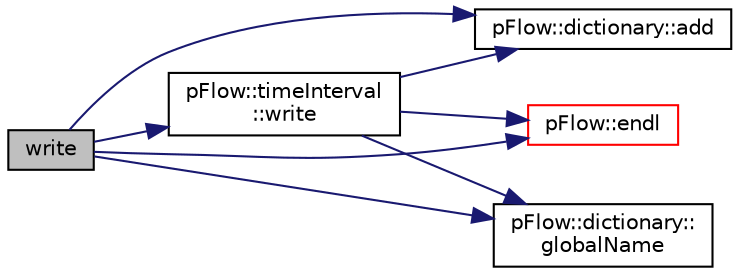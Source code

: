 digraph "write"
{
 // LATEX_PDF_SIZE
  edge [fontname="Helvetica",fontsize="10",labelfontname="Helvetica",labelfontsize="10"];
  node [fontname="Helvetica",fontsize="10",shape=record];
  rankdir="LR";
  Node1 [label="write",height=0.2,width=0.4,color="black", fillcolor="grey75", style="filled", fontcolor="black",tooltip=" "];
  Node1 -> Node2 [color="midnightblue",fontsize="10",style="solid",fontname="Helvetica"];
  Node2 [label="pFlow::dictionary::add",height=0.2,width=0.4,color="black", fillcolor="white", style="filled",URL="$classpFlow_1_1dictionary.html#a6ae2ea14b8b5e5661c2f207aae2d4bdc",tooltip="add a float dataEntry"];
  Node1 -> Node3 [color="midnightblue",fontsize="10",style="solid",fontname="Helvetica"];
  Node3 [label="pFlow::endl",height=0.2,width=0.4,color="red", fillcolor="white", style="filled",URL="$namespacepFlow.html#aba8f0c455a3fdb4b05ad33a25b13b189",tooltip="Add newline and flush stream."];
  Node1 -> Node5 [color="midnightblue",fontsize="10",style="solid",fontname="Helvetica"];
  Node5 [label="pFlow::dictionary::\lglobalName",height=0.2,width=0.4,color="black", fillcolor="white", style="filled",URL="$classpFlow_1_1dictionary.html#a85c3c1fce0c14d36030092df2f27b632",tooltip="global name of entry, separated with dots"];
  Node1 -> Node6 [color="midnightblue",fontsize="10",style="solid",fontname="Helvetica"];
  Node6 [label="pFlow::timeInterval\l::write",height=0.2,width=0.4,color="black", fillcolor="white", style="filled",URL="$classpFlow_1_1timeInterval.html#a279dae2ee3345fbb2b31e5af9ec0a5b4",tooltip=" "];
  Node6 -> Node2 [color="midnightblue",fontsize="10",style="solid",fontname="Helvetica"];
  Node6 -> Node3 [color="midnightblue",fontsize="10",style="solid",fontname="Helvetica"];
  Node6 -> Node5 [color="midnightblue",fontsize="10",style="solid",fontname="Helvetica"];
}
